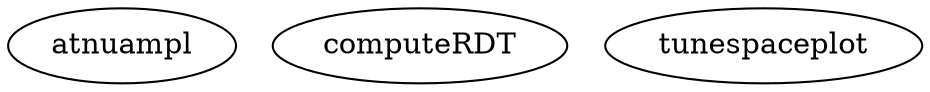 /* Created by mdot for Matlab */
digraph m2html {

  atnuampl [URL="atnuampl.html"];
  computeRDT [URL="computeRDT.html"];
  tunespaceplot [URL="tunespaceplot.html"];
}